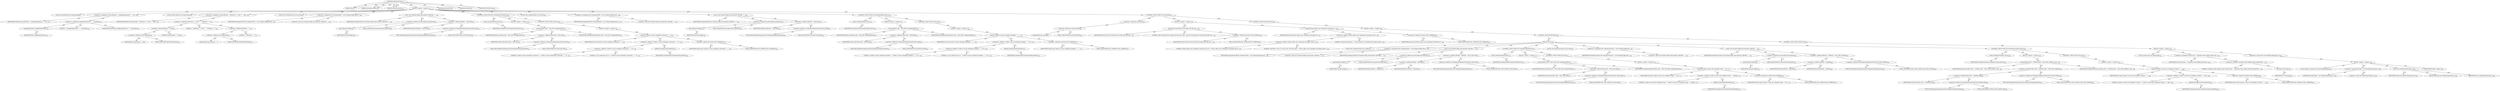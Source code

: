digraph "addVendorFiles" {  
"111669149721" [label = <(METHOD,addVendorFiles)<SUB>432</SUB>> ]
"115964117016" [label = <(PARAM,this)<SUB>432</SUB>> ]
"115964117048" [label = <(PARAM,Hashtable ejbFiles)<SUB>432</SUB>> ]
"115964117049" [label = <(PARAM,String baseName)<SUB>432</SUB>> ]
"25769803804" [label = <(BLOCK,&lt;empty&gt;,&lt;empty&gt;)<SUB>432</SUB>> ]
"94489280518" [label = <(LOCAL,String ddPrefix: java.lang.String)<SUB>434</SUB>> ]
"30064771159" [label = <(&lt;operator&gt;.assignment,String ddPrefix = (usingBaseJarName() ? &quot;&quot; : ba...)<SUB>434</SUB>> ]
"68719476848" [label = <(IDENTIFIER,ddPrefix,String ddPrefix = (usingBaseJarName() ? &quot;&quot; : ba...)<SUB>434</SUB>> ]
"30064771160" [label = <(&lt;operator&gt;.conditional,usingBaseJarName() ? &quot;&quot; : baseName)<SUB>434</SUB>> ]
"30064771161" [label = <(usingBaseJarName,usingBaseJarName())<SUB>434</SUB>> ]
"68719476762" [label = <(IDENTIFIER,this,usingBaseJarName())<SUB>434</SUB>> ]
"90194313227" [label = <(LITERAL,&quot;&quot;,usingBaseJarName() ? &quot;&quot; : baseName)<SUB>434</SUB>> ]
"68719476849" [label = <(IDENTIFIER,baseName,usingBaseJarName() ? &quot;&quot; : baseName)<SUB>434</SUB>> ]
"94489280519" [label = <(LOCAL,String dbPrefix: java.lang.String)<SUB>435</SUB>> ]
"30064771162" [label = <(&lt;operator&gt;.assignment,String dbPrefix = (dbVendor == null) ? &quot;&quot; : dbV...)<SUB>435</SUB>> ]
"68719476850" [label = <(IDENTIFIER,dbPrefix,String dbPrefix = (dbVendor == null) ? &quot;&quot; : dbV...)<SUB>435</SUB>> ]
"30064771163" [label = <(&lt;operator&gt;.conditional,(dbVendor == null) ? &quot;&quot; : dbVendor + &quot;-&quot;)<SUB>435</SUB>> ]
"30064771164" [label = <(&lt;operator&gt;.equals,dbVendor == null)<SUB>435</SUB>> ]
"30064771165" [label = <(&lt;operator&gt;.fieldAccess,this.dbVendor)<SUB>435</SUB>> ]
"68719476851" [label = <(IDENTIFIER,this,dbVendor == null)> ]
"55834574876" [label = <(FIELD_IDENTIFIER,dbVendor,dbVendor)<SUB>435</SUB>> ]
"90194313228" [label = <(LITERAL,null,dbVendor == null)<SUB>435</SUB>> ]
"90194313229" [label = <(LITERAL,&quot;&quot;,(dbVendor == null) ? &quot;&quot; : dbVendor + &quot;-&quot;)<SUB>435</SUB>> ]
"30064771166" [label = <(&lt;operator&gt;.addition,dbVendor + &quot;-&quot;)<SUB>435</SUB>> ]
"30064771167" [label = <(&lt;operator&gt;.fieldAccess,this.dbVendor)<SUB>435</SUB>> ]
"68719476852" [label = <(IDENTIFIER,this,dbVendor + &quot;-&quot;)> ]
"55834574877" [label = <(FIELD_IDENTIFIER,dbVendor,dbVendor)<SUB>435</SUB>> ]
"90194313230" [label = <(LITERAL,&quot;-&quot;,dbVendor + &quot;-&quot;)<SUB>435</SUB>> ]
"94489280520" [label = <(LOCAL,File websphereEXT: java.io.File)<SUB>438</SUB>> ]
"30064771168" [label = <(&lt;operator&gt;.assignment,File websphereEXT = new File(getConfig().descri...)<SUB>438</SUB>> ]
"68719476853" [label = <(IDENTIFIER,websphereEXT,File websphereEXT = new File(getConfig().descri...)<SUB>438</SUB>> ]
"30064771169" [label = <(&lt;operator&gt;.alloc,new File(getConfig().descriptorDir, ddPrefix + ...)<SUB>438</SUB>> ]
"30064771170" [label = <(&lt;init&gt;,new File(getConfig().descriptorDir, ddPrefix + ...)<SUB>438</SUB>> ]
"68719476854" [label = <(IDENTIFIER,websphereEXT,new File(getConfig().descriptorDir, ddPrefix + ...)<SUB>438</SUB>> ]
"30064771171" [label = <(&lt;operator&gt;.fieldAccess,getConfig().descriptorDir)<SUB>438</SUB>> ]
"30064771172" [label = <(getConfig,getConfig())<SUB>438</SUB>> ]
"68719476763" [label = <(IDENTIFIER,this,getConfig())<SUB>438</SUB>> ]
"55834574878" [label = <(FIELD_IDENTIFIER,descriptorDir,descriptorDir)<SUB>438</SUB>> ]
"30064771173" [label = <(&lt;operator&gt;.addition,ddPrefix + WAS_EXT)<SUB>438</SUB>> ]
"68719476855" [label = <(IDENTIFIER,ddPrefix,ddPrefix + WAS_EXT)<SUB>438</SUB>> ]
"30064771174" [label = <(&lt;operator&gt;.fieldAccess,WebsphereDeploymentTool.WAS_EXT)<SUB>438</SUB>> ]
"180388626435" [label = <(TYPE_REF,WebsphereDeploymentTool,WebsphereDeploymentTool)<SUB>438</SUB>> ]
"55834574879" [label = <(FIELD_IDENTIFIER,WAS_EXT,WAS_EXT)<SUB>438</SUB>> ]
"47244640259" [label = <(CONTROL_STRUCTURE,IF,if (websphereEXT.exists()))<SUB>440</SUB>> ]
"30064771175" [label = <(exists,websphereEXT.exists())<SUB>440</SUB>> ]
"68719476856" [label = <(IDENTIFIER,websphereEXT,websphereEXT.exists())<SUB>440</SUB>> ]
"25769803805" [label = <(BLOCK,&lt;empty&gt;,&lt;empty&gt;)<SUB>440</SUB>> ]
"30064771176" [label = <(put,put(META_DIR + WAS_EXT, websphereEXT))<SUB>441</SUB>> ]
"68719476857" [label = <(IDENTIFIER,ejbFiles,put(META_DIR + WAS_EXT, websphereEXT))<SUB>441</SUB>> ]
"30064771177" [label = <(&lt;operator&gt;.addition,META_DIR + WAS_EXT)<SUB>441</SUB>> ]
"68719476858" [label = <(IDENTIFIER,META_DIR,META_DIR + WAS_EXT)<SUB>441</SUB>> ]
"30064771178" [label = <(&lt;operator&gt;.fieldAccess,WebsphereDeploymentTool.WAS_EXT)<SUB>441</SUB>> ]
"180388626436" [label = <(TYPE_REF,WebsphereDeploymentTool,WebsphereDeploymentTool)<SUB>441</SUB>> ]
"55834574880" [label = <(FIELD_IDENTIFIER,WAS_EXT,WAS_EXT)<SUB>441</SUB>> ]
"68719476859" [label = <(IDENTIFIER,websphereEXT,put(META_DIR + WAS_EXT, websphereEXT))<SUB>442</SUB>> ]
"47244640260" [label = <(CONTROL_STRUCTURE,ELSE,else)<SUB>443</SUB>> ]
"25769803806" [label = <(BLOCK,&lt;empty&gt;,&lt;empty&gt;)<SUB>443</SUB>> ]
"30064771179" [label = <(log,log(&quot;Unable to locate websphere extensions. &quot; +...)<SUB>444</SUB>> ]
"68719476764" [label = <(IDENTIFIER,this,log(&quot;Unable to locate websphere extensions. &quot; +...)<SUB>444</SUB>> ]
"30064771180" [label = <(&lt;operator&gt;.addition,&quot;Unable to locate websphere extensions. &quot; + &quot;It...)<SUB>444</SUB>> ]
"30064771181" [label = <(&lt;operator&gt;.addition,&quot;Unable to locate websphere extensions. &quot; + &quot;It...)<SUB>444</SUB>> ]
"90194313231" [label = <(LITERAL,&quot;Unable to locate websphere extensions. &quot;,&quot;Unable to locate websphere extensions. &quot; + &quot;It...)<SUB>444</SUB>> ]
"90194313232" [label = <(LITERAL,&quot;It was expected to be in &quot;,&quot;Unable to locate websphere extensions. &quot; + &quot;It...)<SUB>445</SUB>> ]
"30064771182" [label = <(getPath,websphereEXT.getPath())<SUB>446</SUB>> ]
"68719476860" [label = <(IDENTIFIER,websphereEXT,websphereEXT.getPath())<SUB>446</SUB>> ]
"30064771183" [label = <(&lt;operator&gt;.fieldAccess,Project.MSG_VERBOSE)<SUB>446</SUB>> ]
"68719476861" [label = <(IDENTIFIER,Project,log(&quot;Unable to locate websphere extensions. &quot; +...)<SUB>446</SUB>> ]
"55834574881" [label = <(FIELD_IDENTIFIER,MSG_VERBOSE,MSG_VERBOSE)<SUB>446</SUB>> ]
"94489280521" [label = <(LOCAL,File websphereBND: java.io.File)<SUB>449</SUB>> ]
"30064771184" [label = <(&lt;operator&gt;.assignment,File websphereBND = new File(getConfig().descri...)<SUB>449</SUB>> ]
"68719476862" [label = <(IDENTIFIER,websphereBND,File websphereBND = new File(getConfig().descri...)<SUB>449</SUB>> ]
"30064771185" [label = <(&lt;operator&gt;.alloc,new File(getConfig().descriptorDir, ddPrefix + ...)<SUB>449</SUB>> ]
"30064771186" [label = <(&lt;init&gt;,new File(getConfig().descriptorDir, ddPrefix + ...)<SUB>449</SUB>> ]
"68719476863" [label = <(IDENTIFIER,websphereBND,new File(getConfig().descriptorDir, ddPrefix + ...)<SUB>449</SUB>> ]
"30064771187" [label = <(&lt;operator&gt;.fieldAccess,getConfig().descriptorDir)<SUB>449</SUB>> ]
"30064771188" [label = <(getConfig,getConfig())<SUB>449</SUB>> ]
"68719476765" [label = <(IDENTIFIER,this,getConfig())<SUB>449</SUB>> ]
"55834574882" [label = <(FIELD_IDENTIFIER,descriptorDir,descriptorDir)<SUB>449</SUB>> ]
"30064771189" [label = <(&lt;operator&gt;.addition,ddPrefix + WAS_BND)<SUB>449</SUB>> ]
"68719476864" [label = <(IDENTIFIER,ddPrefix,ddPrefix + WAS_BND)<SUB>449</SUB>> ]
"30064771190" [label = <(&lt;operator&gt;.fieldAccess,WebsphereDeploymentTool.WAS_BND)<SUB>449</SUB>> ]
"180388626437" [label = <(TYPE_REF,WebsphereDeploymentTool,WebsphereDeploymentTool)<SUB>449</SUB>> ]
"55834574883" [label = <(FIELD_IDENTIFIER,WAS_BND,WAS_BND)<SUB>449</SUB>> ]
"47244640261" [label = <(CONTROL_STRUCTURE,IF,if (websphereBND.exists()))<SUB>451</SUB>> ]
"30064771191" [label = <(exists,websphereBND.exists())<SUB>451</SUB>> ]
"68719476865" [label = <(IDENTIFIER,websphereBND,websphereBND.exists())<SUB>451</SUB>> ]
"25769803807" [label = <(BLOCK,&lt;empty&gt;,&lt;empty&gt;)<SUB>451</SUB>> ]
"30064771192" [label = <(put,put(META_DIR + WAS_BND, websphereBND))<SUB>452</SUB>> ]
"68719476866" [label = <(IDENTIFIER,ejbFiles,put(META_DIR + WAS_BND, websphereBND))<SUB>452</SUB>> ]
"30064771193" [label = <(&lt;operator&gt;.addition,META_DIR + WAS_BND)<SUB>452</SUB>> ]
"68719476867" [label = <(IDENTIFIER,META_DIR,META_DIR + WAS_BND)<SUB>452</SUB>> ]
"30064771194" [label = <(&lt;operator&gt;.fieldAccess,WebsphereDeploymentTool.WAS_BND)<SUB>452</SUB>> ]
"180388626438" [label = <(TYPE_REF,WebsphereDeploymentTool,WebsphereDeploymentTool)<SUB>452</SUB>> ]
"55834574884" [label = <(FIELD_IDENTIFIER,WAS_BND,WAS_BND)<SUB>452</SUB>> ]
"68719476868" [label = <(IDENTIFIER,websphereBND,put(META_DIR + WAS_BND, websphereBND))<SUB>453</SUB>> ]
"47244640262" [label = <(CONTROL_STRUCTURE,ELSE,else)<SUB>454</SUB>> ]
"25769803808" [label = <(BLOCK,&lt;empty&gt;,&lt;empty&gt;)<SUB>454</SUB>> ]
"30064771195" [label = <(log,log(&quot;Unable to locate websphere bindings. &quot; + &quot;...)<SUB>455</SUB>> ]
"68719476766" [label = <(IDENTIFIER,this,log(&quot;Unable to locate websphere bindings. &quot; + &quot;...)<SUB>455</SUB>> ]
"30064771196" [label = <(&lt;operator&gt;.addition,&quot;Unable to locate websphere bindings. &quot; + &quot;It w...)<SUB>455</SUB>> ]
"30064771197" [label = <(&lt;operator&gt;.addition,&quot;Unable to locate websphere bindings. &quot; + &quot;It w...)<SUB>455</SUB>> ]
"90194313233" [label = <(LITERAL,&quot;Unable to locate websphere bindings. &quot;,&quot;Unable to locate websphere bindings. &quot; + &quot;It w...)<SUB>455</SUB>> ]
"90194313234" [label = <(LITERAL,&quot;It was expected to be in &quot;,&quot;Unable to locate websphere bindings. &quot; + &quot;It w...)<SUB>456</SUB>> ]
"30064771198" [label = <(getPath,websphereBND.getPath())<SUB>457</SUB>> ]
"68719476869" [label = <(IDENTIFIER,websphereBND,websphereBND.getPath())<SUB>457</SUB>> ]
"30064771199" [label = <(&lt;operator&gt;.fieldAccess,Project.MSG_VERBOSE)<SUB>457</SUB>> ]
"68719476870" [label = <(IDENTIFIER,Project,log(&quot;Unable to locate websphere bindings. &quot; + &quot;...)<SUB>457</SUB>> ]
"55834574885" [label = <(FIELD_IDENTIFIER,MSG_VERBOSE,MSG_VERBOSE)<SUB>457</SUB>> ]
"47244640263" [label = <(CONTROL_STRUCTURE,IF,if (!newCMP))<SUB>460</SUB>> ]
"30064771200" [label = <(&lt;operator&gt;.logicalNot,!newCMP)<SUB>460</SUB>> ]
"30064771201" [label = <(&lt;operator&gt;.fieldAccess,this.newCMP)<SUB>460</SUB>> ]
"68719476871" [label = <(IDENTIFIER,this,!newCMP)> ]
"55834574886" [label = <(FIELD_IDENTIFIER,newCMP,newCMP)<SUB>460</SUB>> ]
"25769803809" [label = <(BLOCK,&lt;empty&gt;,&lt;empty&gt;)<SUB>460</SUB>> ]
"30064771202" [label = <(log,log(&quot;The old method for locating CMP files has ...)<SUB>461</SUB>> ]
"68719476767" [label = <(IDENTIFIER,this,log(&quot;The old method for locating CMP files has ...)<SUB>461</SUB>> ]
"90194313235" [label = <(LITERAL,&quot;The old method for locating CMP files has been...,log(&quot;The old method for locating CMP files has ...)<SUB>461</SUB>> ]
"30064771203" [label = <(&lt;operator&gt;.fieldAccess,Project.MSG_VERBOSE)<SUB>462</SUB>> ]
"68719476872" [label = <(IDENTIFIER,Project,log(&quot;The old method for locating CMP files has ...)<SUB>462</SUB>> ]
"55834574887" [label = <(FIELD_IDENTIFIER,MSG_VERBOSE,MSG_VERBOSE)<SUB>462</SUB>> ]
"30064771204" [label = <(log,log(&quot;Please adjust your websphere descriptor an...)<SUB>463</SUB>> ]
"68719476768" [label = <(IDENTIFIER,this,log(&quot;Please adjust your websphere descriptor an...)<SUB>463</SUB>> ]
"30064771205" [label = <(&lt;operator&gt;.addition,&quot;Please adjust your websphere descriptor and se...)<SUB>463</SUB>> ]
"30064771206" [label = <(&lt;operator&gt;.addition,&quot;Please adjust your websphere descriptor and se...)<SUB>463</SUB>> ]
"90194313236" [label = <(LITERAL,&quot;Please adjust your websphere descriptor and set &quot;,&quot;Please adjust your websphere descriptor and se...)<SUB>463</SUB>> ]
"90194313237" [label = <(LITERAL,&quot;newCMP=\&quot;true\&quot; to use the new CMP descriptor &quot;,&quot;Please adjust your websphere descriptor and se...)<SUB>464</SUB>> ]
"90194313238" [label = <(LITERAL,&quot;inclusion mechanism. &quot;,&quot;Please adjust your websphere descriptor and se...)<SUB>465</SUB>> ]
"30064771207" [label = <(&lt;operator&gt;.fieldAccess,Project.MSG_VERBOSE)<SUB>465</SUB>> ]
"68719476873" [label = <(IDENTIFIER,Project,log(&quot;Please adjust your websphere descriptor an...)<SUB>465</SUB>> ]
"55834574888" [label = <(FIELD_IDENTIFIER,MSG_VERBOSE,MSG_VERBOSE)<SUB>465</SUB>> ]
"47244640264" [label = <(CONTROL_STRUCTURE,ELSE,else)<SUB>466</SUB>> ]
"25769803810" [label = <(BLOCK,&lt;empty&gt;,&lt;empty&gt;)<SUB>466</SUB>> ]
"47244640265" [label = <(CONTROL_STRUCTURE,TRY,try)<SUB>468</SUB>> ]
"25769803811" [label = <(BLOCK,try,try)<SUB>468</SUB>> ]
"94489280522" [label = <(LOCAL,File websphereMAP: java.io.File)<SUB>470</SUB>> ]
"30064771208" [label = <(&lt;operator&gt;.assignment,File websphereMAP = new File(getConfig().descri...)<SUB>470</SUB>> ]
"68719476874" [label = <(IDENTIFIER,websphereMAP,File websphereMAP = new File(getConfig().descri...)<SUB>470</SUB>> ]
"30064771209" [label = <(&lt;operator&gt;.alloc,new File(getConfig().descriptorDir, ddPrefix + ...)<SUB>470</SUB>> ]
"30064771210" [label = <(&lt;init&gt;,new File(getConfig().descriptorDir, ddPrefix + ...)<SUB>470</SUB>> ]
"68719476875" [label = <(IDENTIFIER,websphereMAP,new File(getConfig().descriptorDir, ddPrefix + ...)<SUB>470</SUB>> ]
"30064771211" [label = <(&lt;operator&gt;.fieldAccess,getConfig().descriptorDir)<SUB>470</SUB>> ]
"30064771212" [label = <(getConfig,getConfig())<SUB>470</SUB>> ]
"68719476769" [label = <(IDENTIFIER,this,getConfig())<SUB>470</SUB>> ]
"55834574889" [label = <(FIELD_IDENTIFIER,descriptorDir,descriptorDir)<SUB>470</SUB>> ]
"30064771213" [label = <(&lt;operator&gt;.addition,ddPrefix + dbPrefix + WAS_CMP_MAP)<SUB>471</SUB>> ]
"30064771214" [label = <(&lt;operator&gt;.addition,ddPrefix + dbPrefix)<SUB>471</SUB>> ]
"68719476876" [label = <(IDENTIFIER,ddPrefix,ddPrefix + dbPrefix)<SUB>471</SUB>> ]
"68719476877" [label = <(IDENTIFIER,dbPrefix,ddPrefix + dbPrefix)<SUB>471</SUB>> ]
"30064771215" [label = <(&lt;operator&gt;.fieldAccess,WebsphereDeploymentTool.WAS_CMP_MAP)<SUB>471</SUB>> ]
"180388626439" [label = <(TYPE_REF,WebsphereDeploymentTool,WebsphereDeploymentTool)<SUB>471</SUB>> ]
"55834574890" [label = <(FIELD_IDENTIFIER,WAS_CMP_MAP,WAS_CMP_MAP)<SUB>471</SUB>> ]
"47244640266" [label = <(CONTROL_STRUCTURE,IF,if (websphereMAP.exists()))<SUB>473</SUB>> ]
"30064771216" [label = <(exists,websphereMAP.exists())<SUB>473</SUB>> ]
"68719476878" [label = <(IDENTIFIER,websphereMAP,websphereMAP.exists())<SUB>473</SUB>> ]
"25769803812" [label = <(BLOCK,&lt;empty&gt;,&lt;empty&gt;)<SUB>473</SUB>> ]
"30064771217" [label = <(put,put(META_DIR + WAS_CMP_MAP, websphereMAP))<SUB>474</SUB>> ]
"68719476879" [label = <(IDENTIFIER,ejbFiles,put(META_DIR + WAS_CMP_MAP, websphereMAP))<SUB>474</SUB>> ]
"30064771218" [label = <(&lt;operator&gt;.addition,META_DIR + WAS_CMP_MAP)<SUB>474</SUB>> ]
"68719476880" [label = <(IDENTIFIER,META_DIR,META_DIR + WAS_CMP_MAP)<SUB>474</SUB>> ]
"30064771219" [label = <(&lt;operator&gt;.fieldAccess,WebsphereDeploymentTool.WAS_CMP_MAP)<SUB>474</SUB>> ]
"180388626440" [label = <(TYPE_REF,WebsphereDeploymentTool,WebsphereDeploymentTool)<SUB>474</SUB>> ]
"55834574891" [label = <(FIELD_IDENTIFIER,WAS_CMP_MAP,WAS_CMP_MAP)<SUB>474</SUB>> ]
"68719476881" [label = <(IDENTIFIER,websphereMAP,put(META_DIR + WAS_CMP_MAP, websphereMAP))<SUB>475</SUB>> ]
"47244640267" [label = <(CONTROL_STRUCTURE,ELSE,else)<SUB>476</SUB>> ]
"25769803813" [label = <(BLOCK,&lt;empty&gt;,&lt;empty&gt;)<SUB>476</SUB>> ]
"30064771220" [label = <(log,log(&quot;Unable to locate the websphere Map: &quot; + we...)<SUB>477</SUB>> ]
"68719476770" [label = <(IDENTIFIER,this,log(&quot;Unable to locate the websphere Map: &quot; + we...)<SUB>477</SUB>> ]
"30064771221" [label = <(&lt;operator&gt;.addition,&quot;Unable to locate the websphere Map: &quot; + websph...)<SUB>477</SUB>> ]
"90194313239" [label = <(LITERAL,&quot;Unable to locate the websphere Map: &quot;,&quot;Unable to locate the websphere Map: &quot; + websph...)<SUB>477</SUB>> ]
"30064771222" [label = <(getPath,websphereMAP.getPath())<SUB>478</SUB>> ]
"68719476882" [label = <(IDENTIFIER,websphereMAP,websphereMAP.getPath())<SUB>478</SUB>> ]
"30064771223" [label = <(&lt;operator&gt;.fieldAccess,Project.MSG_VERBOSE)<SUB>478</SUB>> ]
"68719476883" [label = <(IDENTIFIER,Project,log(&quot;Unable to locate the websphere Map: &quot; + we...)<SUB>478</SUB>> ]
"55834574892" [label = <(FIELD_IDENTIFIER,MSG_VERBOSE,MSG_VERBOSE)<SUB>478</SUB>> ]
"94489280523" [label = <(LOCAL,File websphereSchema: java.io.File)<SUB>481</SUB>> ]
"30064771224" [label = <(&lt;operator&gt;.assignment,File websphereSchema = new File(getConfig().des...)<SUB>481</SUB>> ]
"68719476884" [label = <(IDENTIFIER,websphereSchema,File websphereSchema = new File(getConfig().des...)<SUB>481</SUB>> ]
"30064771225" [label = <(&lt;operator&gt;.alloc,new File(getConfig().descriptorDir, ddPrefix + ...)<SUB>481</SUB>> ]
"30064771226" [label = <(&lt;init&gt;,new File(getConfig().descriptorDir, ddPrefix + ...)<SUB>481</SUB>> ]
"68719476885" [label = <(IDENTIFIER,websphereSchema,new File(getConfig().descriptorDir, ddPrefix + ...)<SUB>481</SUB>> ]
"30064771227" [label = <(&lt;operator&gt;.fieldAccess,getConfig().descriptorDir)<SUB>481</SUB>> ]
"30064771228" [label = <(getConfig,getConfig())<SUB>481</SUB>> ]
"68719476771" [label = <(IDENTIFIER,this,getConfig())<SUB>481</SUB>> ]
"55834574893" [label = <(FIELD_IDENTIFIER,descriptorDir,descriptorDir)<SUB>481</SUB>> ]
"30064771229" [label = <(&lt;operator&gt;.addition,ddPrefix + dbPrefix + WAS_CMP_SCHEMA)<SUB>482</SUB>> ]
"30064771230" [label = <(&lt;operator&gt;.addition,ddPrefix + dbPrefix)<SUB>482</SUB>> ]
"68719476886" [label = <(IDENTIFIER,ddPrefix,ddPrefix + dbPrefix)<SUB>482</SUB>> ]
"68719476887" [label = <(IDENTIFIER,dbPrefix,ddPrefix + dbPrefix)<SUB>482</SUB>> ]
"30064771231" [label = <(&lt;operator&gt;.fieldAccess,WebsphereDeploymentTool.WAS_CMP_SCHEMA)<SUB>482</SUB>> ]
"180388626441" [label = <(TYPE_REF,WebsphereDeploymentTool,WebsphereDeploymentTool)<SUB>482</SUB>> ]
"55834574894" [label = <(FIELD_IDENTIFIER,WAS_CMP_SCHEMA,WAS_CMP_SCHEMA)<SUB>482</SUB>> ]
"47244640268" [label = <(CONTROL_STRUCTURE,IF,if (websphereSchema.exists()))<SUB>484</SUB>> ]
"30064771232" [label = <(exists,websphereSchema.exists())<SUB>484</SUB>> ]
"68719476888" [label = <(IDENTIFIER,websphereSchema,websphereSchema.exists())<SUB>484</SUB>> ]
"25769803814" [label = <(BLOCK,&lt;empty&gt;,&lt;empty&gt;)<SUB>484</SUB>> ]
"30064771233" [label = <(put,put(META_DIR + SCHEMA_DIR + WAS_CMP_SCHEMA, web...)<SUB>485</SUB>> ]
"68719476889" [label = <(IDENTIFIER,ejbFiles,put(META_DIR + SCHEMA_DIR + WAS_CMP_SCHEMA, web...)<SUB>485</SUB>> ]
"30064771234" [label = <(&lt;operator&gt;.addition,META_DIR + SCHEMA_DIR + WAS_CMP_SCHEMA)<SUB>485</SUB>> ]
"30064771235" [label = <(&lt;operator&gt;.addition,META_DIR + SCHEMA_DIR)<SUB>485</SUB>> ]
"68719476890" [label = <(IDENTIFIER,META_DIR,META_DIR + SCHEMA_DIR)<SUB>485</SUB>> ]
"30064771236" [label = <(&lt;operator&gt;.fieldAccess,WebsphereDeploymentTool.SCHEMA_DIR)<SUB>485</SUB>> ]
"180388626442" [label = <(TYPE_REF,WebsphereDeploymentTool,WebsphereDeploymentTool)<SUB>485</SUB>> ]
"55834574895" [label = <(FIELD_IDENTIFIER,SCHEMA_DIR,SCHEMA_DIR)<SUB>485</SUB>> ]
"30064771237" [label = <(&lt;operator&gt;.fieldAccess,WebsphereDeploymentTool.WAS_CMP_SCHEMA)<SUB>485</SUB>> ]
"180388626443" [label = <(TYPE_REF,WebsphereDeploymentTool,WebsphereDeploymentTool)<SUB>485</SUB>> ]
"55834574896" [label = <(FIELD_IDENTIFIER,WAS_CMP_SCHEMA,WAS_CMP_SCHEMA)<SUB>485</SUB>> ]
"68719476891" [label = <(IDENTIFIER,websphereSchema,put(META_DIR + SCHEMA_DIR + WAS_CMP_SCHEMA, web...)<SUB>486</SUB>> ]
"47244640269" [label = <(CONTROL_STRUCTURE,ELSE,else)<SUB>487</SUB>> ]
"25769803815" [label = <(BLOCK,&lt;empty&gt;,&lt;empty&gt;)<SUB>487</SUB>> ]
"30064771238" [label = <(log,log(&quot;Unable to locate the websphere Schema: &quot; +...)<SUB>488</SUB>> ]
"68719476772" [label = <(IDENTIFIER,this,log(&quot;Unable to locate the websphere Schema: &quot; +...)<SUB>488</SUB>> ]
"30064771239" [label = <(&lt;operator&gt;.addition,&quot;Unable to locate the websphere Schema: &quot; + web...)<SUB>488</SUB>> ]
"90194313240" [label = <(LITERAL,&quot;Unable to locate the websphere Schema: &quot;,&quot;Unable to locate the websphere Schema: &quot; + web...)<SUB>488</SUB>> ]
"30064771240" [label = <(getPath,websphereSchema.getPath())<SUB>489</SUB>> ]
"68719476892" [label = <(IDENTIFIER,websphereSchema,websphereSchema.getPath())<SUB>489</SUB>> ]
"30064771241" [label = <(&lt;operator&gt;.fieldAccess,Project.MSG_VERBOSE)<SUB>489</SUB>> ]
"68719476893" [label = <(IDENTIFIER,Project,log(&quot;Unable to locate the websphere Schema: &quot; +...)<SUB>489</SUB>> ]
"55834574897" [label = <(FIELD_IDENTIFIER,MSG_VERBOSE,MSG_VERBOSE)<SUB>489</SUB>> ]
"47244640270" [label = <(CONTROL_STRUCTURE,CATCH,catch)<SUB>492</SUB>> ]
"25769803816" [label = <(BLOCK,&lt;empty&gt;,&lt;empty&gt;)<SUB>492</SUB>> ]
"94489280524" [label = <(LOCAL,String msg: java.lang.String)<SUB>493</SUB>> ]
"30064771242" [label = <(&lt;operator&gt;.assignment,String msg = &quot;Exception while adding Vendor spe...)<SUB>493</SUB>> ]
"68719476894" [label = <(IDENTIFIER,msg,String msg = &quot;Exception while adding Vendor spe...)<SUB>493</SUB>> ]
"30064771243" [label = <(&lt;operator&gt;.addition,&quot;Exception while adding Vendor specific files: ...)<SUB>493</SUB>> ]
"90194313241" [label = <(LITERAL,&quot;Exception while adding Vendor specific files: &quot;,&quot;Exception while adding Vendor specific files: ...)<SUB>493</SUB>> ]
"30064771244" [label = <(toString,e.toString())<SUB>494</SUB>> ]
"68719476895" [label = <(IDENTIFIER,e,e.toString())<SUB>494</SUB>> ]
"30064771245" [label = <(&lt;operator&gt;.throw,throw new BuildException(msg, e);)<SUB>496</SUB>> ]
"25769803817" [label = <(BLOCK,&lt;empty&gt;,&lt;empty&gt;)<SUB>496</SUB>> ]
"94489280525" [label = <(LOCAL,$obj0: org.apache.tools.ant.BuildException)<SUB>496</SUB>> ]
"30064771246" [label = <(&lt;operator&gt;.assignment,$obj0 = new BuildException(msg, e))<SUB>496</SUB>> ]
"68719476896" [label = <(IDENTIFIER,$obj0,$obj0 = new BuildException(msg, e))<SUB>496</SUB>> ]
"30064771247" [label = <(&lt;operator&gt;.alloc,new BuildException(msg, e))<SUB>496</SUB>> ]
"30064771248" [label = <(&lt;init&gt;,new BuildException(msg, e))<SUB>496</SUB>> ]
"68719476897" [label = <(IDENTIFIER,$obj0,new BuildException(msg, e))<SUB>496</SUB>> ]
"68719476898" [label = <(IDENTIFIER,msg,new BuildException(msg, e))<SUB>496</SUB>> ]
"68719476899" [label = <(IDENTIFIER,e,new BuildException(msg, e))<SUB>496</SUB>> ]
"68719476900" [label = <(IDENTIFIER,$obj0,&lt;empty&gt;)<SUB>496</SUB>> ]
"133143986261" [label = <(MODIFIER,PROTECTED)> ]
"133143986262" [label = <(MODIFIER,VIRTUAL)> ]
"128849018905" [label = <(METHOD_RETURN,void)<SUB>432</SUB>> ]
  "111669149721" -> "115964117016"  [ label = "AST: "] 
  "111669149721" -> "115964117048"  [ label = "AST: "] 
  "111669149721" -> "115964117049"  [ label = "AST: "] 
  "111669149721" -> "25769803804"  [ label = "AST: "] 
  "111669149721" -> "133143986261"  [ label = "AST: "] 
  "111669149721" -> "133143986262"  [ label = "AST: "] 
  "111669149721" -> "128849018905"  [ label = "AST: "] 
  "25769803804" -> "94489280518"  [ label = "AST: "] 
  "25769803804" -> "30064771159"  [ label = "AST: "] 
  "25769803804" -> "94489280519"  [ label = "AST: "] 
  "25769803804" -> "30064771162"  [ label = "AST: "] 
  "25769803804" -> "94489280520"  [ label = "AST: "] 
  "25769803804" -> "30064771168"  [ label = "AST: "] 
  "25769803804" -> "30064771170"  [ label = "AST: "] 
  "25769803804" -> "47244640259"  [ label = "AST: "] 
  "25769803804" -> "94489280521"  [ label = "AST: "] 
  "25769803804" -> "30064771184"  [ label = "AST: "] 
  "25769803804" -> "30064771186"  [ label = "AST: "] 
  "25769803804" -> "47244640261"  [ label = "AST: "] 
  "25769803804" -> "47244640263"  [ label = "AST: "] 
  "30064771159" -> "68719476848"  [ label = "AST: "] 
  "30064771159" -> "30064771160"  [ label = "AST: "] 
  "30064771160" -> "30064771161"  [ label = "AST: "] 
  "30064771160" -> "90194313227"  [ label = "AST: "] 
  "30064771160" -> "68719476849"  [ label = "AST: "] 
  "30064771161" -> "68719476762"  [ label = "AST: "] 
  "30064771162" -> "68719476850"  [ label = "AST: "] 
  "30064771162" -> "30064771163"  [ label = "AST: "] 
  "30064771163" -> "30064771164"  [ label = "AST: "] 
  "30064771163" -> "90194313229"  [ label = "AST: "] 
  "30064771163" -> "30064771166"  [ label = "AST: "] 
  "30064771164" -> "30064771165"  [ label = "AST: "] 
  "30064771164" -> "90194313228"  [ label = "AST: "] 
  "30064771165" -> "68719476851"  [ label = "AST: "] 
  "30064771165" -> "55834574876"  [ label = "AST: "] 
  "30064771166" -> "30064771167"  [ label = "AST: "] 
  "30064771166" -> "90194313230"  [ label = "AST: "] 
  "30064771167" -> "68719476852"  [ label = "AST: "] 
  "30064771167" -> "55834574877"  [ label = "AST: "] 
  "30064771168" -> "68719476853"  [ label = "AST: "] 
  "30064771168" -> "30064771169"  [ label = "AST: "] 
  "30064771170" -> "68719476854"  [ label = "AST: "] 
  "30064771170" -> "30064771171"  [ label = "AST: "] 
  "30064771170" -> "30064771173"  [ label = "AST: "] 
  "30064771171" -> "30064771172"  [ label = "AST: "] 
  "30064771171" -> "55834574878"  [ label = "AST: "] 
  "30064771172" -> "68719476763"  [ label = "AST: "] 
  "30064771173" -> "68719476855"  [ label = "AST: "] 
  "30064771173" -> "30064771174"  [ label = "AST: "] 
  "30064771174" -> "180388626435"  [ label = "AST: "] 
  "30064771174" -> "55834574879"  [ label = "AST: "] 
  "47244640259" -> "30064771175"  [ label = "AST: "] 
  "47244640259" -> "25769803805"  [ label = "AST: "] 
  "47244640259" -> "47244640260"  [ label = "AST: "] 
  "30064771175" -> "68719476856"  [ label = "AST: "] 
  "25769803805" -> "30064771176"  [ label = "AST: "] 
  "30064771176" -> "68719476857"  [ label = "AST: "] 
  "30064771176" -> "30064771177"  [ label = "AST: "] 
  "30064771176" -> "68719476859"  [ label = "AST: "] 
  "30064771177" -> "68719476858"  [ label = "AST: "] 
  "30064771177" -> "30064771178"  [ label = "AST: "] 
  "30064771178" -> "180388626436"  [ label = "AST: "] 
  "30064771178" -> "55834574880"  [ label = "AST: "] 
  "47244640260" -> "25769803806"  [ label = "AST: "] 
  "25769803806" -> "30064771179"  [ label = "AST: "] 
  "30064771179" -> "68719476764"  [ label = "AST: "] 
  "30064771179" -> "30064771180"  [ label = "AST: "] 
  "30064771179" -> "30064771183"  [ label = "AST: "] 
  "30064771180" -> "30064771181"  [ label = "AST: "] 
  "30064771180" -> "30064771182"  [ label = "AST: "] 
  "30064771181" -> "90194313231"  [ label = "AST: "] 
  "30064771181" -> "90194313232"  [ label = "AST: "] 
  "30064771182" -> "68719476860"  [ label = "AST: "] 
  "30064771183" -> "68719476861"  [ label = "AST: "] 
  "30064771183" -> "55834574881"  [ label = "AST: "] 
  "30064771184" -> "68719476862"  [ label = "AST: "] 
  "30064771184" -> "30064771185"  [ label = "AST: "] 
  "30064771186" -> "68719476863"  [ label = "AST: "] 
  "30064771186" -> "30064771187"  [ label = "AST: "] 
  "30064771186" -> "30064771189"  [ label = "AST: "] 
  "30064771187" -> "30064771188"  [ label = "AST: "] 
  "30064771187" -> "55834574882"  [ label = "AST: "] 
  "30064771188" -> "68719476765"  [ label = "AST: "] 
  "30064771189" -> "68719476864"  [ label = "AST: "] 
  "30064771189" -> "30064771190"  [ label = "AST: "] 
  "30064771190" -> "180388626437"  [ label = "AST: "] 
  "30064771190" -> "55834574883"  [ label = "AST: "] 
  "47244640261" -> "30064771191"  [ label = "AST: "] 
  "47244640261" -> "25769803807"  [ label = "AST: "] 
  "47244640261" -> "47244640262"  [ label = "AST: "] 
  "30064771191" -> "68719476865"  [ label = "AST: "] 
  "25769803807" -> "30064771192"  [ label = "AST: "] 
  "30064771192" -> "68719476866"  [ label = "AST: "] 
  "30064771192" -> "30064771193"  [ label = "AST: "] 
  "30064771192" -> "68719476868"  [ label = "AST: "] 
  "30064771193" -> "68719476867"  [ label = "AST: "] 
  "30064771193" -> "30064771194"  [ label = "AST: "] 
  "30064771194" -> "180388626438"  [ label = "AST: "] 
  "30064771194" -> "55834574884"  [ label = "AST: "] 
  "47244640262" -> "25769803808"  [ label = "AST: "] 
  "25769803808" -> "30064771195"  [ label = "AST: "] 
  "30064771195" -> "68719476766"  [ label = "AST: "] 
  "30064771195" -> "30064771196"  [ label = "AST: "] 
  "30064771195" -> "30064771199"  [ label = "AST: "] 
  "30064771196" -> "30064771197"  [ label = "AST: "] 
  "30064771196" -> "30064771198"  [ label = "AST: "] 
  "30064771197" -> "90194313233"  [ label = "AST: "] 
  "30064771197" -> "90194313234"  [ label = "AST: "] 
  "30064771198" -> "68719476869"  [ label = "AST: "] 
  "30064771199" -> "68719476870"  [ label = "AST: "] 
  "30064771199" -> "55834574885"  [ label = "AST: "] 
  "47244640263" -> "30064771200"  [ label = "AST: "] 
  "47244640263" -> "25769803809"  [ label = "AST: "] 
  "47244640263" -> "47244640264"  [ label = "AST: "] 
  "30064771200" -> "30064771201"  [ label = "AST: "] 
  "30064771201" -> "68719476871"  [ label = "AST: "] 
  "30064771201" -> "55834574886"  [ label = "AST: "] 
  "25769803809" -> "30064771202"  [ label = "AST: "] 
  "25769803809" -> "30064771204"  [ label = "AST: "] 
  "30064771202" -> "68719476767"  [ label = "AST: "] 
  "30064771202" -> "90194313235"  [ label = "AST: "] 
  "30064771202" -> "30064771203"  [ label = "AST: "] 
  "30064771203" -> "68719476872"  [ label = "AST: "] 
  "30064771203" -> "55834574887"  [ label = "AST: "] 
  "30064771204" -> "68719476768"  [ label = "AST: "] 
  "30064771204" -> "30064771205"  [ label = "AST: "] 
  "30064771204" -> "30064771207"  [ label = "AST: "] 
  "30064771205" -> "30064771206"  [ label = "AST: "] 
  "30064771205" -> "90194313238"  [ label = "AST: "] 
  "30064771206" -> "90194313236"  [ label = "AST: "] 
  "30064771206" -> "90194313237"  [ label = "AST: "] 
  "30064771207" -> "68719476873"  [ label = "AST: "] 
  "30064771207" -> "55834574888"  [ label = "AST: "] 
  "47244640264" -> "25769803810"  [ label = "AST: "] 
  "25769803810" -> "47244640265"  [ label = "AST: "] 
  "47244640265" -> "25769803811"  [ label = "AST: "] 
  "47244640265" -> "47244640270"  [ label = "AST: "] 
  "25769803811" -> "94489280522"  [ label = "AST: "] 
  "25769803811" -> "30064771208"  [ label = "AST: "] 
  "25769803811" -> "30064771210"  [ label = "AST: "] 
  "25769803811" -> "47244640266"  [ label = "AST: "] 
  "25769803811" -> "94489280523"  [ label = "AST: "] 
  "25769803811" -> "30064771224"  [ label = "AST: "] 
  "25769803811" -> "30064771226"  [ label = "AST: "] 
  "25769803811" -> "47244640268"  [ label = "AST: "] 
  "30064771208" -> "68719476874"  [ label = "AST: "] 
  "30064771208" -> "30064771209"  [ label = "AST: "] 
  "30064771210" -> "68719476875"  [ label = "AST: "] 
  "30064771210" -> "30064771211"  [ label = "AST: "] 
  "30064771210" -> "30064771213"  [ label = "AST: "] 
  "30064771211" -> "30064771212"  [ label = "AST: "] 
  "30064771211" -> "55834574889"  [ label = "AST: "] 
  "30064771212" -> "68719476769"  [ label = "AST: "] 
  "30064771213" -> "30064771214"  [ label = "AST: "] 
  "30064771213" -> "30064771215"  [ label = "AST: "] 
  "30064771214" -> "68719476876"  [ label = "AST: "] 
  "30064771214" -> "68719476877"  [ label = "AST: "] 
  "30064771215" -> "180388626439"  [ label = "AST: "] 
  "30064771215" -> "55834574890"  [ label = "AST: "] 
  "47244640266" -> "30064771216"  [ label = "AST: "] 
  "47244640266" -> "25769803812"  [ label = "AST: "] 
  "47244640266" -> "47244640267"  [ label = "AST: "] 
  "30064771216" -> "68719476878"  [ label = "AST: "] 
  "25769803812" -> "30064771217"  [ label = "AST: "] 
  "30064771217" -> "68719476879"  [ label = "AST: "] 
  "30064771217" -> "30064771218"  [ label = "AST: "] 
  "30064771217" -> "68719476881"  [ label = "AST: "] 
  "30064771218" -> "68719476880"  [ label = "AST: "] 
  "30064771218" -> "30064771219"  [ label = "AST: "] 
  "30064771219" -> "180388626440"  [ label = "AST: "] 
  "30064771219" -> "55834574891"  [ label = "AST: "] 
  "47244640267" -> "25769803813"  [ label = "AST: "] 
  "25769803813" -> "30064771220"  [ label = "AST: "] 
  "30064771220" -> "68719476770"  [ label = "AST: "] 
  "30064771220" -> "30064771221"  [ label = "AST: "] 
  "30064771220" -> "30064771223"  [ label = "AST: "] 
  "30064771221" -> "90194313239"  [ label = "AST: "] 
  "30064771221" -> "30064771222"  [ label = "AST: "] 
  "30064771222" -> "68719476882"  [ label = "AST: "] 
  "30064771223" -> "68719476883"  [ label = "AST: "] 
  "30064771223" -> "55834574892"  [ label = "AST: "] 
  "30064771224" -> "68719476884"  [ label = "AST: "] 
  "30064771224" -> "30064771225"  [ label = "AST: "] 
  "30064771226" -> "68719476885"  [ label = "AST: "] 
  "30064771226" -> "30064771227"  [ label = "AST: "] 
  "30064771226" -> "30064771229"  [ label = "AST: "] 
  "30064771227" -> "30064771228"  [ label = "AST: "] 
  "30064771227" -> "55834574893"  [ label = "AST: "] 
  "30064771228" -> "68719476771"  [ label = "AST: "] 
  "30064771229" -> "30064771230"  [ label = "AST: "] 
  "30064771229" -> "30064771231"  [ label = "AST: "] 
  "30064771230" -> "68719476886"  [ label = "AST: "] 
  "30064771230" -> "68719476887"  [ label = "AST: "] 
  "30064771231" -> "180388626441"  [ label = "AST: "] 
  "30064771231" -> "55834574894"  [ label = "AST: "] 
  "47244640268" -> "30064771232"  [ label = "AST: "] 
  "47244640268" -> "25769803814"  [ label = "AST: "] 
  "47244640268" -> "47244640269"  [ label = "AST: "] 
  "30064771232" -> "68719476888"  [ label = "AST: "] 
  "25769803814" -> "30064771233"  [ label = "AST: "] 
  "30064771233" -> "68719476889"  [ label = "AST: "] 
  "30064771233" -> "30064771234"  [ label = "AST: "] 
  "30064771233" -> "68719476891"  [ label = "AST: "] 
  "30064771234" -> "30064771235"  [ label = "AST: "] 
  "30064771234" -> "30064771237"  [ label = "AST: "] 
  "30064771235" -> "68719476890"  [ label = "AST: "] 
  "30064771235" -> "30064771236"  [ label = "AST: "] 
  "30064771236" -> "180388626442"  [ label = "AST: "] 
  "30064771236" -> "55834574895"  [ label = "AST: "] 
  "30064771237" -> "180388626443"  [ label = "AST: "] 
  "30064771237" -> "55834574896"  [ label = "AST: "] 
  "47244640269" -> "25769803815"  [ label = "AST: "] 
  "25769803815" -> "30064771238"  [ label = "AST: "] 
  "30064771238" -> "68719476772"  [ label = "AST: "] 
  "30064771238" -> "30064771239"  [ label = "AST: "] 
  "30064771238" -> "30064771241"  [ label = "AST: "] 
  "30064771239" -> "90194313240"  [ label = "AST: "] 
  "30064771239" -> "30064771240"  [ label = "AST: "] 
  "30064771240" -> "68719476892"  [ label = "AST: "] 
  "30064771241" -> "68719476893"  [ label = "AST: "] 
  "30064771241" -> "55834574897"  [ label = "AST: "] 
  "47244640270" -> "25769803816"  [ label = "AST: "] 
  "25769803816" -> "94489280524"  [ label = "AST: "] 
  "25769803816" -> "30064771242"  [ label = "AST: "] 
  "25769803816" -> "30064771245"  [ label = "AST: "] 
  "30064771242" -> "68719476894"  [ label = "AST: "] 
  "30064771242" -> "30064771243"  [ label = "AST: "] 
  "30064771243" -> "90194313241"  [ label = "AST: "] 
  "30064771243" -> "30064771244"  [ label = "AST: "] 
  "30064771244" -> "68719476895"  [ label = "AST: "] 
  "30064771245" -> "25769803817"  [ label = "AST: "] 
  "25769803817" -> "94489280525"  [ label = "AST: "] 
  "25769803817" -> "30064771246"  [ label = "AST: "] 
  "25769803817" -> "30064771248"  [ label = "AST: "] 
  "25769803817" -> "68719476900"  [ label = "AST: "] 
  "30064771246" -> "68719476896"  [ label = "AST: "] 
  "30064771246" -> "30064771247"  [ label = "AST: "] 
  "30064771248" -> "68719476897"  [ label = "AST: "] 
  "30064771248" -> "68719476898"  [ label = "AST: "] 
  "30064771248" -> "68719476899"  [ label = "AST: "] 
  "111669149721" -> "115964117016"  [ label = "DDG: "] 
  "111669149721" -> "115964117048"  [ label = "DDG: "] 
  "111669149721" -> "115964117049"  [ label = "DDG: "] 
}
